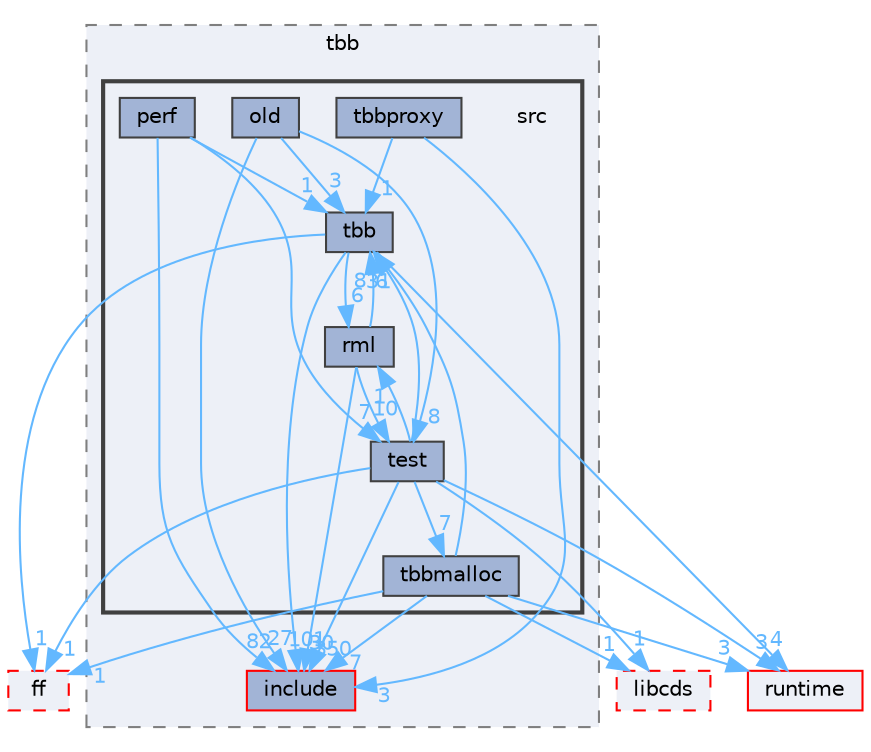 digraph "external/taskflow/3rd-party/tbb/src"
{
 // LATEX_PDF_SIZE
  bgcolor="transparent";
  edge [fontname=Helvetica,fontsize=10,labelfontname=Helvetica,labelfontsize=10];
  node [fontname=Helvetica,fontsize=10,shape=box,height=0.2,width=0.4];
  compound=true
  subgraph clusterdir_abe7062a90e3f7803c8f3bdd007f6ae1 {
    graph [ bgcolor="#edf0f7", pencolor="grey50", label="tbb", fontname=Helvetica,fontsize=10 style="filled,dashed", URL="dir_abe7062a90e3f7803c8f3bdd007f6ae1.html",tooltip=""]
  dir_9a108c806b4257aefe6c62ce1f799fad [label="include", fillcolor="#a2b4d6", color="red", style="filled", URL="dir_9a108c806b4257aefe6c62ce1f799fad.html",tooltip=""];
  subgraph clusterdir_14d61c6423156606d31604b4ad442164 {
    graph [ bgcolor="#edf0f7", pencolor="grey25", label="", fontname=Helvetica,fontsize=10 style="filled,bold", URL="dir_14d61c6423156606d31604b4ad442164.html",tooltip=""]
    dir_14d61c6423156606d31604b4ad442164 [shape=plaintext, label="src"];
  dir_5e5c98ef8f873fe1249985a20614e5b0 [label="old", fillcolor="#a2b4d6", color="grey25", style="filled", URL="dir_5e5c98ef8f873fe1249985a20614e5b0.html",tooltip=""];
  dir_177941ee16d9cef5ef42ca210d88a2d4 [label="perf", fillcolor="#a2b4d6", color="grey25", style="filled", URL="dir_177941ee16d9cef5ef42ca210d88a2d4.html",tooltip=""];
  dir_8ac49ca18f778db29134adb9fcac139c [label="rml", fillcolor="#a2b4d6", color="grey25", style="filled", URL="dir_8ac49ca18f778db29134adb9fcac139c.html",tooltip=""];
  dir_6aae80996ac383cede5aa4d905dd8f6e [label="tbb", fillcolor="#a2b4d6", color="grey25", style="filled", URL="dir_6aae80996ac383cede5aa4d905dd8f6e.html",tooltip=""];
  dir_10ea8a79a83f86525f073d525ec5288e [label="tbbmalloc", fillcolor="#a2b4d6", color="grey25", style="filled", URL="dir_10ea8a79a83f86525f073d525ec5288e.html",tooltip=""];
  dir_79526861734e9c583ed048c9ca4c060a [label="tbbproxy", fillcolor="#a2b4d6", color="grey25", style="filled", URL="dir_79526861734e9c583ed048c9ca4c060a.html",tooltip=""];
  dir_dfe7b5219b737471bba70c6f8af9e86a [label="test", fillcolor="#a2b4d6", color="grey25", style="filled", URL="dir_dfe7b5219b737471bba70c6f8af9e86a.html",tooltip=""];
  }
  }
  dir_76847c2e48732228b0d9f5df109ae853 [label="ff", fillcolor="#edf0f7", color="red", style="filled,dashed", URL="dir_76847c2e48732228b0d9f5df109ae853.html",tooltip=""];
  dir_cb031e414f281a658b23dddb30bb9d2c [label="runtime", fillcolor="#edf0f7", color="red", style="filled", URL="dir_cb031e414f281a658b23dddb30bb9d2c.html",tooltip=""];
  dir_ab6169dce0214f69bd11de922f7415d8 [label="libcds", fillcolor="#edf0f7", color="red", style="filled,dashed", URL="dir_ab6169dce0214f69bd11de922f7415d8.html",tooltip=""];
  dir_5e5c98ef8f873fe1249985a20614e5b0->dir_6aae80996ac383cede5aa4d905dd8f6e [headlabel="3", labeldistance=1.5 headhref="dir_000521_000825.html" href="dir_000521_000825.html" color="steelblue1" fontcolor="steelblue1"];
  dir_5e5c98ef8f873fe1249985a20614e5b0->dir_9a108c806b4257aefe6c62ce1f799fad [headlabel="27", labeldistance=1.5 headhref="dir_000521_000389.html" href="dir_000521_000389.html" color="steelblue1" fontcolor="steelblue1"];
  dir_5e5c98ef8f873fe1249985a20614e5b0->dir_dfe7b5219b737471bba70c6f8af9e86a [headlabel="8", labeldistance=1.5 headhref="dir_000521_000842.html" href="dir_000521_000842.html" color="steelblue1" fontcolor="steelblue1"];
  dir_177941ee16d9cef5ef42ca210d88a2d4->dir_6aae80996ac383cede5aa4d905dd8f6e [headlabel="1", labeldistance=1.5 headhref="dir_000544_000825.html" href="dir_000544_000825.html" color="steelblue1" fontcolor="steelblue1"];
  dir_177941ee16d9cef5ef42ca210d88a2d4->dir_9a108c806b4257aefe6c62ce1f799fad [headlabel="82", labeldistance=1.5 headhref="dir_000544_000389.html" href="dir_000544_000389.html" color="steelblue1" fontcolor="steelblue1"];
  dir_177941ee16d9cef5ef42ca210d88a2d4->dir_dfe7b5219b737471bba70c6f8af9e86a [headlabel="7", labeldistance=1.5 headhref="dir_000544_000842.html" href="dir_000544_000842.html" color="steelblue1" fontcolor="steelblue1"];
  dir_8ac49ca18f778db29134adb9fcac139c->dir_6aae80996ac383cede5aa4d905dd8f6e [headlabel="8", labeldistance=1.5 headhref="dir_000615_000825.html" href="dir_000615_000825.html" color="steelblue1" fontcolor="steelblue1"];
  dir_8ac49ca18f778db29134adb9fcac139c->dir_9a108c806b4257aefe6c62ce1f799fad [headlabel="30", labeldistance=1.5 headhref="dir_000615_000389.html" href="dir_000615_000389.html" color="steelblue1" fontcolor="steelblue1"];
  dir_8ac49ca18f778db29134adb9fcac139c->dir_dfe7b5219b737471bba70c6f8af9e86a [headlabel="10", labeldistance=1.5 headhref="dir_000615_000842.html" href="dir_000615_000842.html" color="steelblue1" fontcolor="steelblue1"];
  dir_6aae80996ac383cede5aa4d905dd8f6e->dir_76847c2e48732228b0d9f5df109ae853 [headlabel="1", labeldistance=1.5 headhref="dir_000825_000311.html" href="dir_000825_000311.html" color="steelblue1" fontcolor="steelblue1"];
  dir_6aae80996ac383cede5aa4d905dd8f6e->dir_8ac49ca18f778db29134adb9fcac139c [headlabel="6", labeldistance=1.5 headhref="dir_000825_000615.html" href="dir_000825_000615.html" color="steelblue1" fontcolor="steelblue1"];
  dir_6aae80996ac383cede5aa4d905dd8f6e->dir_9a108c806b4257aefe6c62ce1f799fad [headlabel="101", labeldistance=1.5 headhref="dir_000825_000389.html" href="dir_000825_000389.html" color="steelblue1" fontcolor="steelblue1"];
  dir_6aae80996ac383cede5aa4d905dd8f6e->dir_cb031e414f281a658b23dddb30bb9d2c [headlabel="4", labeldistance=1.5 headhref="dir_000825_000628.html" href="dir_000825_000628.html" color="steelblue1" fontcolor="steelblue1"];
  dir_10ea8a79a83f86525f073d525ec5288e->dir_6aae80996ac383cede5aa4d905dd8f6e [headlabel="6", labeldistance=1.5 headhref="dir_000827_000825.html" href="dir_000827_000825.html" color="steelblue1" fontcolor="steelblue1"];
  dir_10ea8a79a83f86525f073d525ec5288e->dir_76847c2e48732228b0d9f5df109ae853 [headlabel="1", labeldistance=1.5 headhref="dir_000827_000311.html" href="dir_000827_000311.html" color="steelblue1" fontcolor="steelblue1"];
  dir_10ea8a79a83f86525f073d525ec5288e->dir_9a108c806b4257aefe6c62ce1f799fad [headlabel="7", labeldistance=1.5 headhref="dir_000827_000389.html" href="dir_000827_000389.html" color="steelblue1" fontcolor="steelblue1"];
  dir_10ea8a79a83f86525f073d525ec5288e->dir_ab6169dce0214f69bd11de922f7415d8 [headlabel="1", labeldistance=1.5 headhref="dir_000827_000445.html" href="dir_000827_000445.html" color="steelblue1" fontcolor="steelblue1"];
  dir_10ea8a79a83f86525f073d525ec5288e->dir_cb031e414f281a658b23dddb30bb9d2c [headlabel="3", labeldistance=1.5 headhref="dir_000827_000628.html" href="dir_000827_000628.html" color="steelblue1" fontcolor="steelblue1"];
  dir_79526861734e9c583ed048c9ca4c060a->dir_6aae80996ac383cede5aa4d905dd8f6e [headlabel="1", labeldistance=1.5 headhref="dir_000828_000825.html" href="dir_000828_000825.html" color="steelblue1" fontcolor="steelblue1"];
  dir_79526861734e9c583ed048c9ca4c060a->dir_9a108c806b4257aefe6c62ce1f799fad [headlabel="3", labeldistance=1.5 headhref="dir_000828_000389.html" href="dir_000828_000389.html" color="steelblue1" fontcolor="steelblue1"];
  dir_dfe7b5219b737471bba70c6f8af9e86a->dir_10ea8a79a83f86525f073d525ec5288e [headlabel="7", labeldistance=1.5 headhref="dir_000842_000827.html" href="dir_000842_000827.html" color="steelblue1" fontcolor="steelblue1"];
  dir_dfe7b5219b737471bba70c6f8af9e86a->dir_6aae80996ac383cede5aa4d905dd8f6e [headlabel="31", labeldistance=1.5 headhref="dir_000842_000825.html" href="dir_000842_000825.html" color="steelblue1" fontcolor="steelblue1"];
  dir_dfe7b5219b737471bba70c6f8af9e86a->dir_76847c2e48732228b0d9f5df109ae853 [headlabel="1", labeldistance=1.5 headhref="dir_000842_000311.html" href="dir_000842_000311.html" color="steelblue1" fontcolor="steelblue1"];
  dir_dfe7b5219b737471bba70c6f8af9e86a->dir_8ac49ca18f778db29134adb9fcac139c [headlabel="1", labeldistance=1.5 headhref="dir_000842_000615.html" href="dir_000842_000615.html" color="steelblue1" fontcolor="steelblue1"];
  dir_dfe7b5219b737471bba70c6f8af9e86a->dir_9a108c806b4257aefe6c62ce1f799fad [headlabel="350", labeldistance=1.5 headhref="dir_000842_000389.html" href="dir_000842_000389.html" color="steelblue1" fontcolor="steelblue1"];
  dir_dfe7b5219b737471bba70c6f8af9e86a->dir_ab6169dce0214f69bd11de922f7415d8 [headlabel="1", labeldistance=1.5 headhref="dir_000842_000445.html" href="dir_000842_000445.html" color="steelblue1" fontcolor="steelblue1"];
  dir_dfe7b5219b737471bba70c6f8af9e86a->dir_cb031e414f281a658b23dddb30bb9d2c [headlabel="3", labeldistance=1.5 headhref="dir_000842_000628.html" href="dir_000842_000628.html" color="steelblue1" fontcolor="steelblue1"];
}
